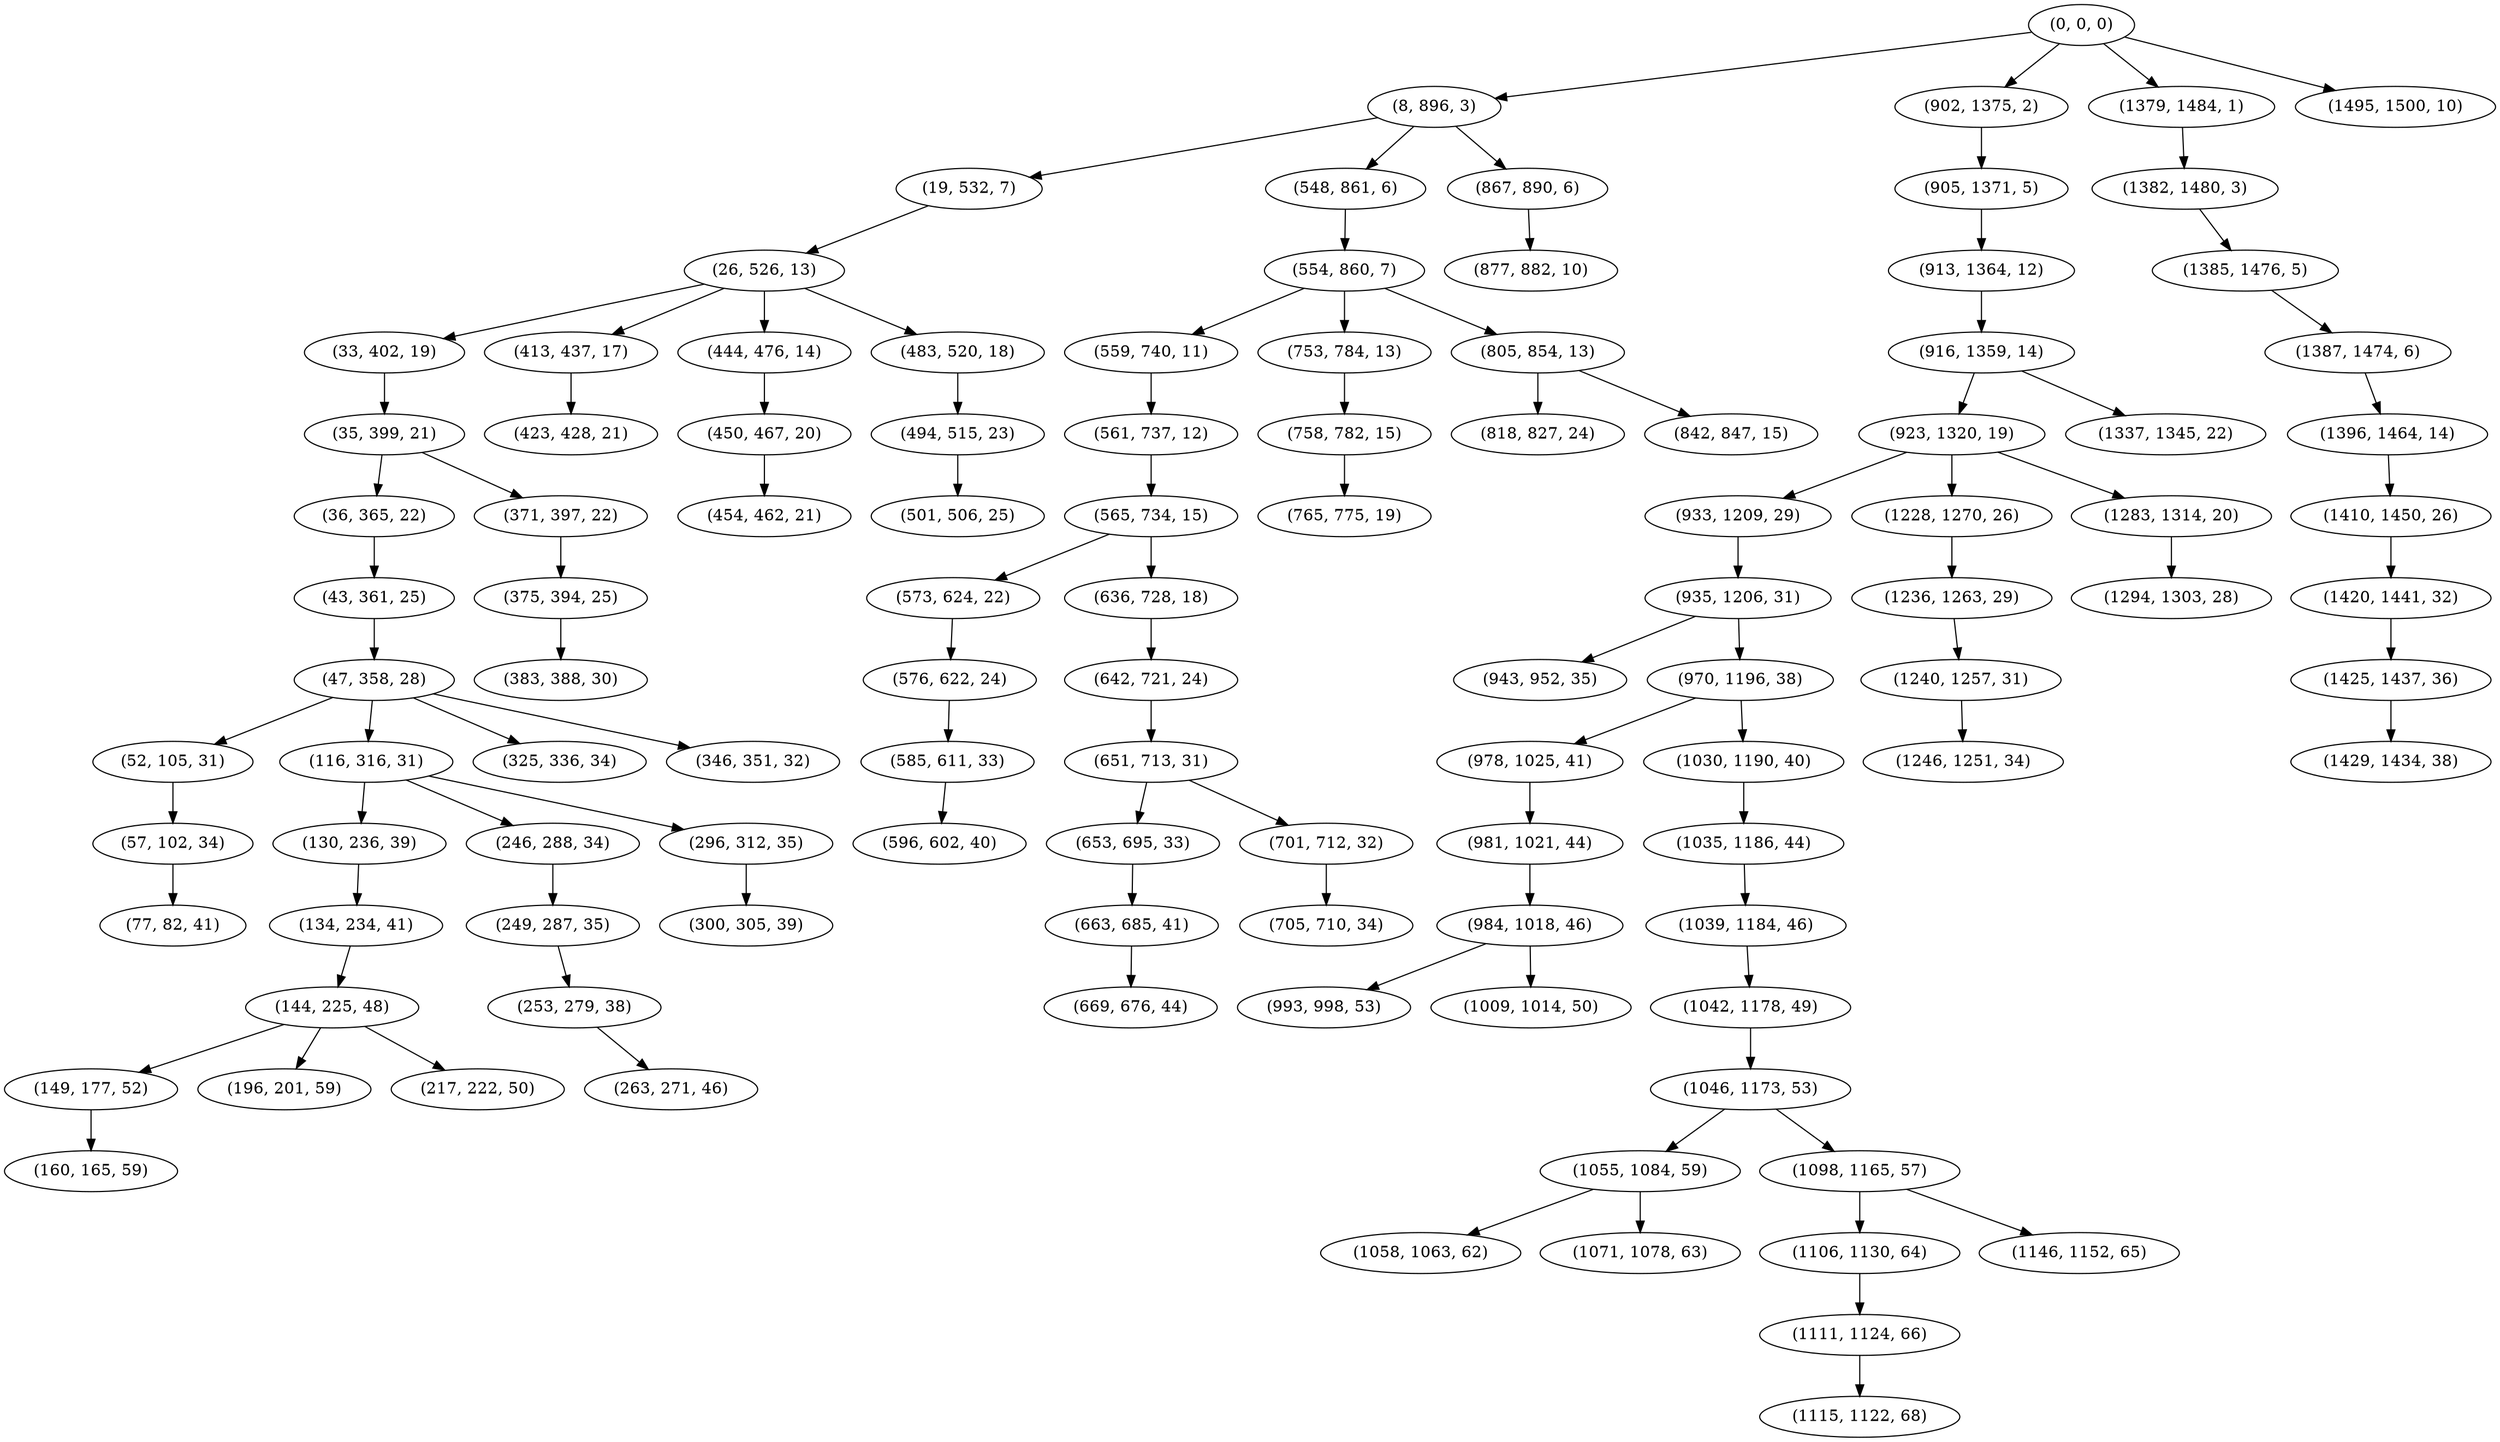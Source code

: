 digraph tree {
    "(0, 0, 0)";
    "(8, 896, 3)";
    "(19, 532, 7)";
    "(26, 526, 13)";
    "(33, 402, 19)";
    "(35, 399, 21)";
    "(36, 365, 22)";
    "(43, 361, 25)";
    "(47, 358, 28)";
    "(52, 105, 31)";
    "(57, 102, 34)";
    "(77, 82, 41)";
    "(116, 316, 31)";
    "(130, 236, 39)";
    "(134, 234, 41)";
    "(144, 225, 48)";
    "(149, 177, 52)";
    "(160, 165, 59)";
    "(196, 201, 59)";
    "(217, 222, 50)";
    "(246, 288, 34)";
    "(249, 287, 35)";
    "(253, 279, 38)";
    "(263, 271, 46)";
    "(296, 312, 35)";
    "(300, 305, 39)";
    "(325, 336, 34)";
    "(346, 351, 32)";
    "(371, 397, 22)";
    "(375, 394, 25)";
    "(383, 388, 30)";
    "(413, 437, 17)";
    "(423, 428, 21)";
    "(444, 476, 14)";
    "(450, 467, 20)";
    "(454, 462, 21)";
    "(483, 520, 18)";
    "(494, 515, 23)";
    "(501, 506, 25)";
    "(548, 861, 6)";
    "(554, 860, 7)";
    "(559, 740, 11)";
    "(561, 737, 12)";
    "(565, 734, 15)";
    "(573, 624, 22)";
    "(576, 622, 24)";
    "(585, 611, 33)";
    "(596, 602, 40)";
    "(636, 728, 18)";
    "(642, 721, 24)";
    "(651, 713, 31)";
    "(653, 695, 33)";
    "(663, 685, 41)";
    "(669, 676, 44)";
    "(701, 712, 32)";
    "(705, 710, 34)";
    "(753, 784, 13)";
    "(758, 782, 15)";
    "(765, 775, 19)";
    "(805, 854, 13)";
    "(818, 827, 24)";
    "(842, 847, 15)";
    "(867, 890, 6)";
    "(877, 882, 10)";
    "(902, 1375, 2)";
    "(905, 1371, 5)";
    "(913, 1364, 12)";
    "(916, 1359, 14)";
    "(923, 1320, 19)";
    "(933, 1209, 29)";
    "(935, 1206, 31)";
    "(943, 952, 35)";
    "(970, 1196, 38)";
    "(978, 1025, 41)";
    "(981, 1021, 44)";
    "(984, 1018, 46)";
    "(993, 998, 53)";
    "(1009, 1014, 50)";
    "(1030, 1190, 40)";
    "(1035, 1186, 44)";
    "(1039, 1184, 46)";
    "(1042, 1178, 49)";
    "(1046, 1173, 53)";
    "(1055, 1084, 59)";
    "(1058, 1063, 62)";
    "(1071, 1078, 63)";
    "(1098, 1165, 57)";
    "(1106, 1130, 64)";
    "(1111, 1124, 66)";
    "(1115, 1122, 68)";
    "(1146, 1152, 65)";
    "(1228, 1270, 26)";
    "(1236, 1263, 29)";
    "(1240, 1257, 31)";
    "(1246, 1251, 34)";
    "(1283, 1314, 20)";
    "(1294, 1303, 28)";
    "(1337, 1345, 22)";
    "(1379, 1484, 1)";
    "(1382, 1480, 3)";
    "(1385, 1476, 5)";
    "(1387, 1474, 6)";
    "(1396, 1464, 14)";
    "(1410, 1450, 26)";
    "(1420, 1441, 32)";
    "(1425, 1437, 36)";
    "(1429, 1434, 38)";
    "(1495, 1500, 10)";
    "(0, 0, 0)" -> "(8, 896, 3)";
    "(0, 0, 0)" -> "(902, 1375, 2)";
    "(0, 0, 0)" -> "(1379, 1484, 1)";
    "(0, 0, 0)" -> "(1495, 1500, 10)";
    "(8, 896, 3)" -> "(19, 532, 7)";
    "(8, 896, 3)" -> "(548, 861, 6)";
    "(8, 896, 3)" -> "(867, 890, 6)";
    "(19, 532, 7)" -> "(26, 526, 13)";
    "(26, 526, 13)" -> "(33, 402, 19)";
    "(26, 526, 13)" -> "(413, 437, 17)";
    "(26, 526, 13)" -> "(444, 476, 14)";
    "(26, 526, 13)" -> "(483, 520, 18)";
    "(33, 402, 19)" -> "(35, 399, 21)";
    "(35, 399, 21)" -> "(36, 365, 22)";
    "(35, 399, 21)" -> "(371, 397, 22)";
    "(36, 365, 22)" -> "(43, 361, 25)";
    "(43, 361, 25)" -> "(47, 358, 28)";
    "(47, 358, 28)" -> "(52, 105, 31)";
    "(47, 358, 28)" -> "(116, 316, 31)";
    "(47, 358, 28)" -> "(325, 336, 34)";
    "(47, 358, 28)" -> "(346, 351, 32)";
    "(52, 105, 31)" -> "(57, 102, 34)";
    "(57, 102, 34)" -> "(77, 82, 41)";
    "(116, 316, 31)" -> "(130, 236, 39)";
    "(116, 316, 31)" -> "(246, 288, 34)";
    "(116, 316, 31)" -> "(296, 312, 35)";
    "(130, 236, 39)" -> "(134, 234, 41)";
    "(134, 234, 41)" -> "(144, 225, 48)";
    "(144, 225, 48)" -> "(149, 177, 52)";
    "(144, 225, 48)" -> "(196, 201, 59)";
    "(144, 225, 48)" -> "(217, 222, 50)";
    "(149, 177, 52)" -> "(160, 165, 59)";
    "(246, 288, 34)" -> "(249, 287, 35)";
    "(249, 287, 35)" -> "(253, 279, 38)";
    "(253, 279, 38)" -> "(263, 271, 46)";
    "(296, 312, 35)" -> "(300, 305, 39)";
    "(371, 397, 22)" -> "(375, 394, 25)";
    "(375, 394, 25)" -> "(383, 388, 30)";
    "(413, 437, 17)" -> "(423, 428, 21)";
    "(444, 476, 14)" -> "(450, 467, 20)";
    "(450, 467, 20)" -> "(454, 462, 21)";
    "(483, 520, 18)" -> "(494, 515, 23)";
    "(494, 515, 23)" -> "(501, 506, 25)";
    "(548, 861, 6)" -> "(554, 860, 7)";
    "(554, 860, 7)" -> "(559, 740, 11)";
    "(554, 860, 7)" -> "(753, 784, 13)";
    "(554, 860, 7)" -> "(805, 854, 13)";
    "(559, 740, 11)" -> "(561, 737, 12)";
    "(561, 737, 12)" -> "(565, 734, 15)";
    "(565, 734, 15)" -> "(573, 624, 22)";
    "(565, 734, 15)" -> "(636, 728, 18)";
    "(573, 624, 22)" -> "(576, 622, 24)";
    "(576, 622, 24)" -> "(585, 611, 33)";
    "(585, 611, 33)" -> "(596, 602, 40)";
    "(636, 728, 18)" -> "(642, 721, 24)";
    "(642, 721, 24)" -> "(651, 713, 31)";
    "(651, 713, 31)" -> "(653, 695, 33)";
    "(651, 713, 31)" -> "(701, 712, 32)";
    "(653, 695, 33)" -> "(663, 685, 41)";
    "(663, 685, 41)" -> "(669, 676, 44)";
    "(701, 712, 32)" -> "(705, 710, 34)";
    "(753, 784, 13)" -> "(758, 782, 15)";
    "(758, 782, 15)" -> "(765, 775, 19)";
    "(805, 854, 13)" -> "(818, 827, 24)";
    "(805, 854, 13)" -> "(842, 847, 15)";
    "(867, 890, 6)" -> "(877, 882, 10)";
    "(902, 1375, 2)" -> "(905, 1371, 5)";
    "(905, 1371, 5)" -> "(913, 1364, 12)";
    "(913, 1364, 12)" -> "(916, 1359, 14)";
    "(916, 1359, 14)" -> "(923, 1320, 19)";
    "(916, 1359, 14)" -> "(1337, 1345, 22)";
    "(923, 1320, 19)" -> "(933, 1209, 29)";
    "(923, 1320, 19)" -> "(1228, 1270, 26)";
    "(923, 1320, 19)" -> "(1283, 1314, 20)";
    "(933, 1209, 29)" -> "(935, 1206, 31)";
    "(935, 1206, 31)" -> "(943, 952, 35)";
    "(935, 1206, 31)" -> "(970, 1196, 38)";
    "(970, 1196, 38)" -> "(978, 1025, 41)";
    "(970, 1196, 38)" -> "(1030, 1190, 40)";
    "(978, 1025, 41)" -> "(981, 1021, 44)";
    "(981, 1021, 44)" -> "(984, 1018, 46)";
    "(984, 1018, 46)" -> "(993, 998, 53)";
    "(984, 1018, 46)" -> "(1009, 1014, 50)";
    "(1030, 1190, 40)" -> "(1035, 1186, 44)";
    "(1035, 1186, 44)" -> "(1039, 1184, 46)";
    "(1039, 1184, 46)" -> "(1042, 1178, 49)";
    "(1042, 1178, 49)" -> "(1046, 1173, 53)";
    "(1046, 1173, 53)" -> "(1055, 1084, 59)";
    "(1046, 1173, 53)" -> "(1098, 1165, 57)";
    "(1055, 1084, 59)" -> "(1058, 1063, 62)";
    "(1055, 1084, 59)" -> "(1071, 1078, 63)";
    "(1098, 1165, 57)" -> "(1106, 1130, 64)";
    "(1098, 1165, 57)" -> "(1146, 1152, 65)";
    "(1106, 1130, 64)" -> "(1111, 1124, 66)";
    "(1111, 1124, 66)" -> "(1115, 1122, 68)";
    "(1228, 1270, 26)" -> "(1236, 1263, 29)";
    "(1236, 1263, 29)" -> "(1240, 1257, 31)";
    "(1240, 1257, 31)" -> "(1246, 1251, 34)";
    "(1283, 1314, 20)" -> "(1294, 1303, 28)";
    "(1379, 1484, 1)" -> "(1382, 1480, 3)";
    "(1382, 1480, 3)" -> "(1385, 1476, 5)";
    "(1385, 1476, 5)" -> "(1387, 1474, 6)";
    "(1387, 1474, 6)" -> "(1396, 1464, 14)";
    "(1396, 1464, 14)" -> "(1410, 1450, 26)";
    "(1410, 1450, 26)" -> "(1420, 1441, 32)";
    "(1420, 1441, 32)" -> "(1425, 1437, 36)";
    "(1425, 1437, 36)" -> "(1429, 1434, 38)";
}
